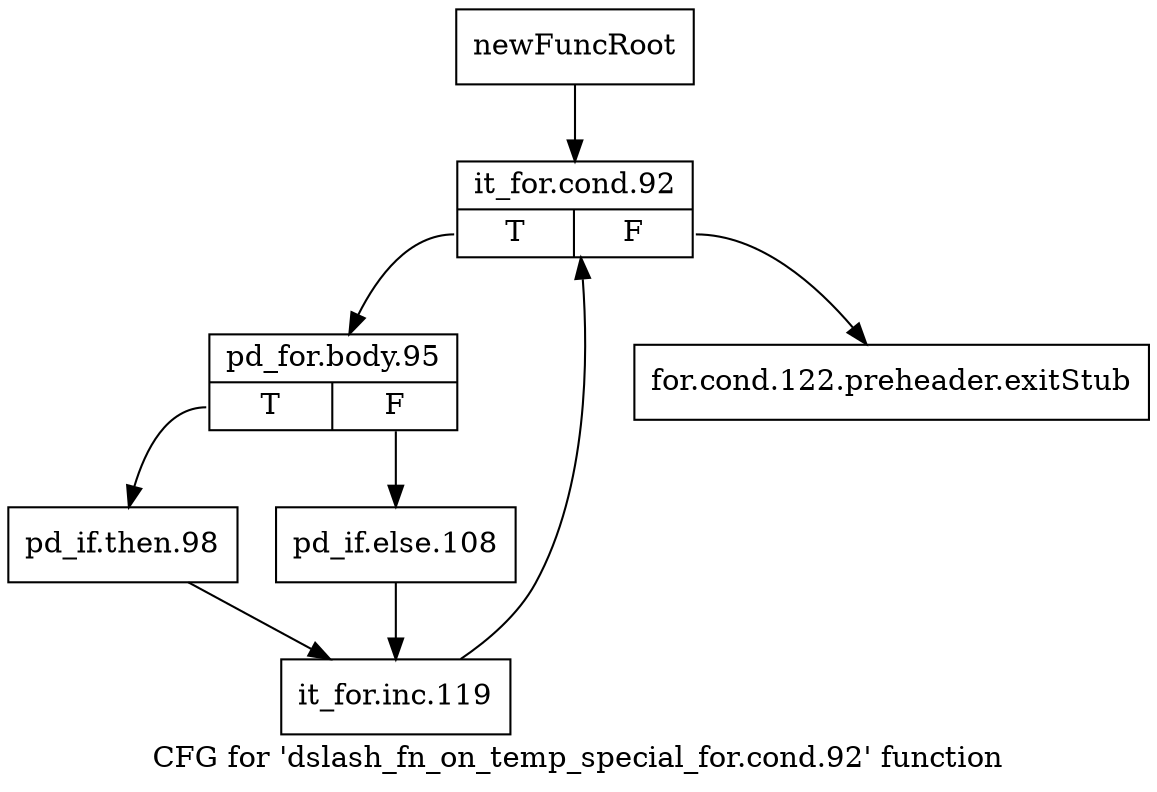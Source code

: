 digraph "CFG for 'dslash_fn_on_temp_special_for.cond.92' function" {
	label="CFG for 'dslash_fn_on_temp_special_for.cond.92' function";

	Node0x1b00c20 [shape=record,label="{newFuncRoot}"];
	Node0x1b00c20 -> Node0x1b00cc0;
	Node0x1b00c70 [shape=record,label="{for.cond.122.preheader.exitStub}"];
	Node0x1b00cc0 [shape=record,label="{it_for.cond.92|{<s0>T|<s1>F}}"];
	Node0x1b00cc0:s0 -> Node0x1b00d10;
	Node0x1b00cc0:s1 -> Node0x1b00c70;
	Node0x1b00d10 [shape=record,label="{pd_for.body.95|{<s0>T|<s1>F}}"];
	Node0x1b00d10:s0 -> Node0x1b00db0;
	Node0x1b00d10:s1 -> Node0x1b00d60;
	Node0x1b00d60 [shape=record,label="{pd_if.else.108}"];
	Node0x1b00d60 -> Node0x1b00e00;
	Node0x1b00db0 [shape=record,label="{pd_if.then.98}"];
	Node0x1b00db0 -> Node0x1b00e00;
	Node0x1b00e00 [shape=record,label="{it_for.inc.119}"];
	Node0x1b00e00 -> Node0x1b00cc0;
}
